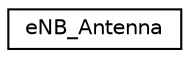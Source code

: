 digraph "Graphical Class Hierarchy"
{
 // LATEX_PDF_SIZE
  edge [fontname="Helvetica",fontsize="10",labelfontname="Helvetica",labelfontsize="10"];
  node [fontname="Helvetica",fontsize="10",shape=record];
  rankdir="LR";
  Node0 [label="eNB_Antenna",height=0.2,width=0.4,color="black", fillcolor="white", style="filled",URL="$structeNB__Antenna.html",tooltip=" "];
}
